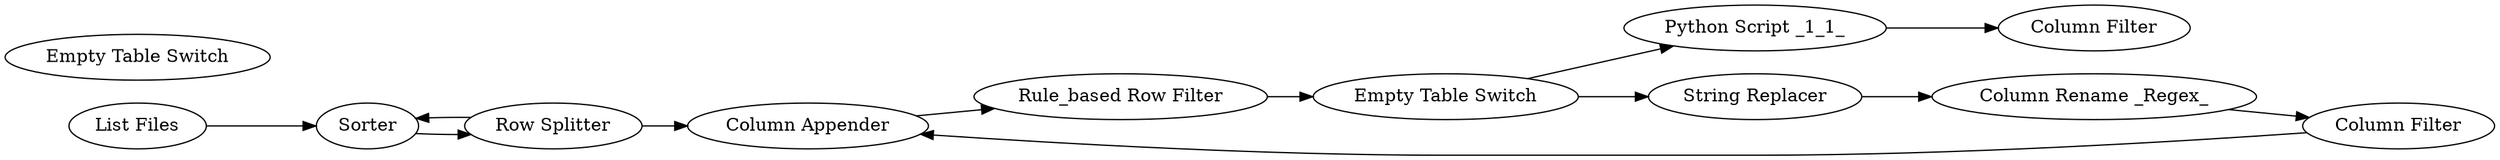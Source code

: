 digraph {
	2754 [label="List Files"]
	2830 [label="Column Filter"]
	2832 [label="Python Script _1_1_"]
	2833 [label="Row Splitter"]
	2834 [label="String Replacer"]
	2835 [label="Column Appender"]
	2836 [label="Column Rename _Regex_"]
	2837 [label="Column Filter"]
	2838 [label="Rule_based Row Filter"]
	2839 [label=Sorter]
	2840 [label="Empty Table Switch"]
	2841 [label="Empty Table Switch"]
	2833 -> 2835
	2833 -> 2839
	2834 -> 2836
	2835 -> 2838
	2836 -> 2837
	2837 -> 2835
	2838 -> 2840
	2839 -> 2833
	2840 -> 2834
	2754 -> 2839
	2832 -> 2830
	2840 -> 2832
	rankdir=LR
}
